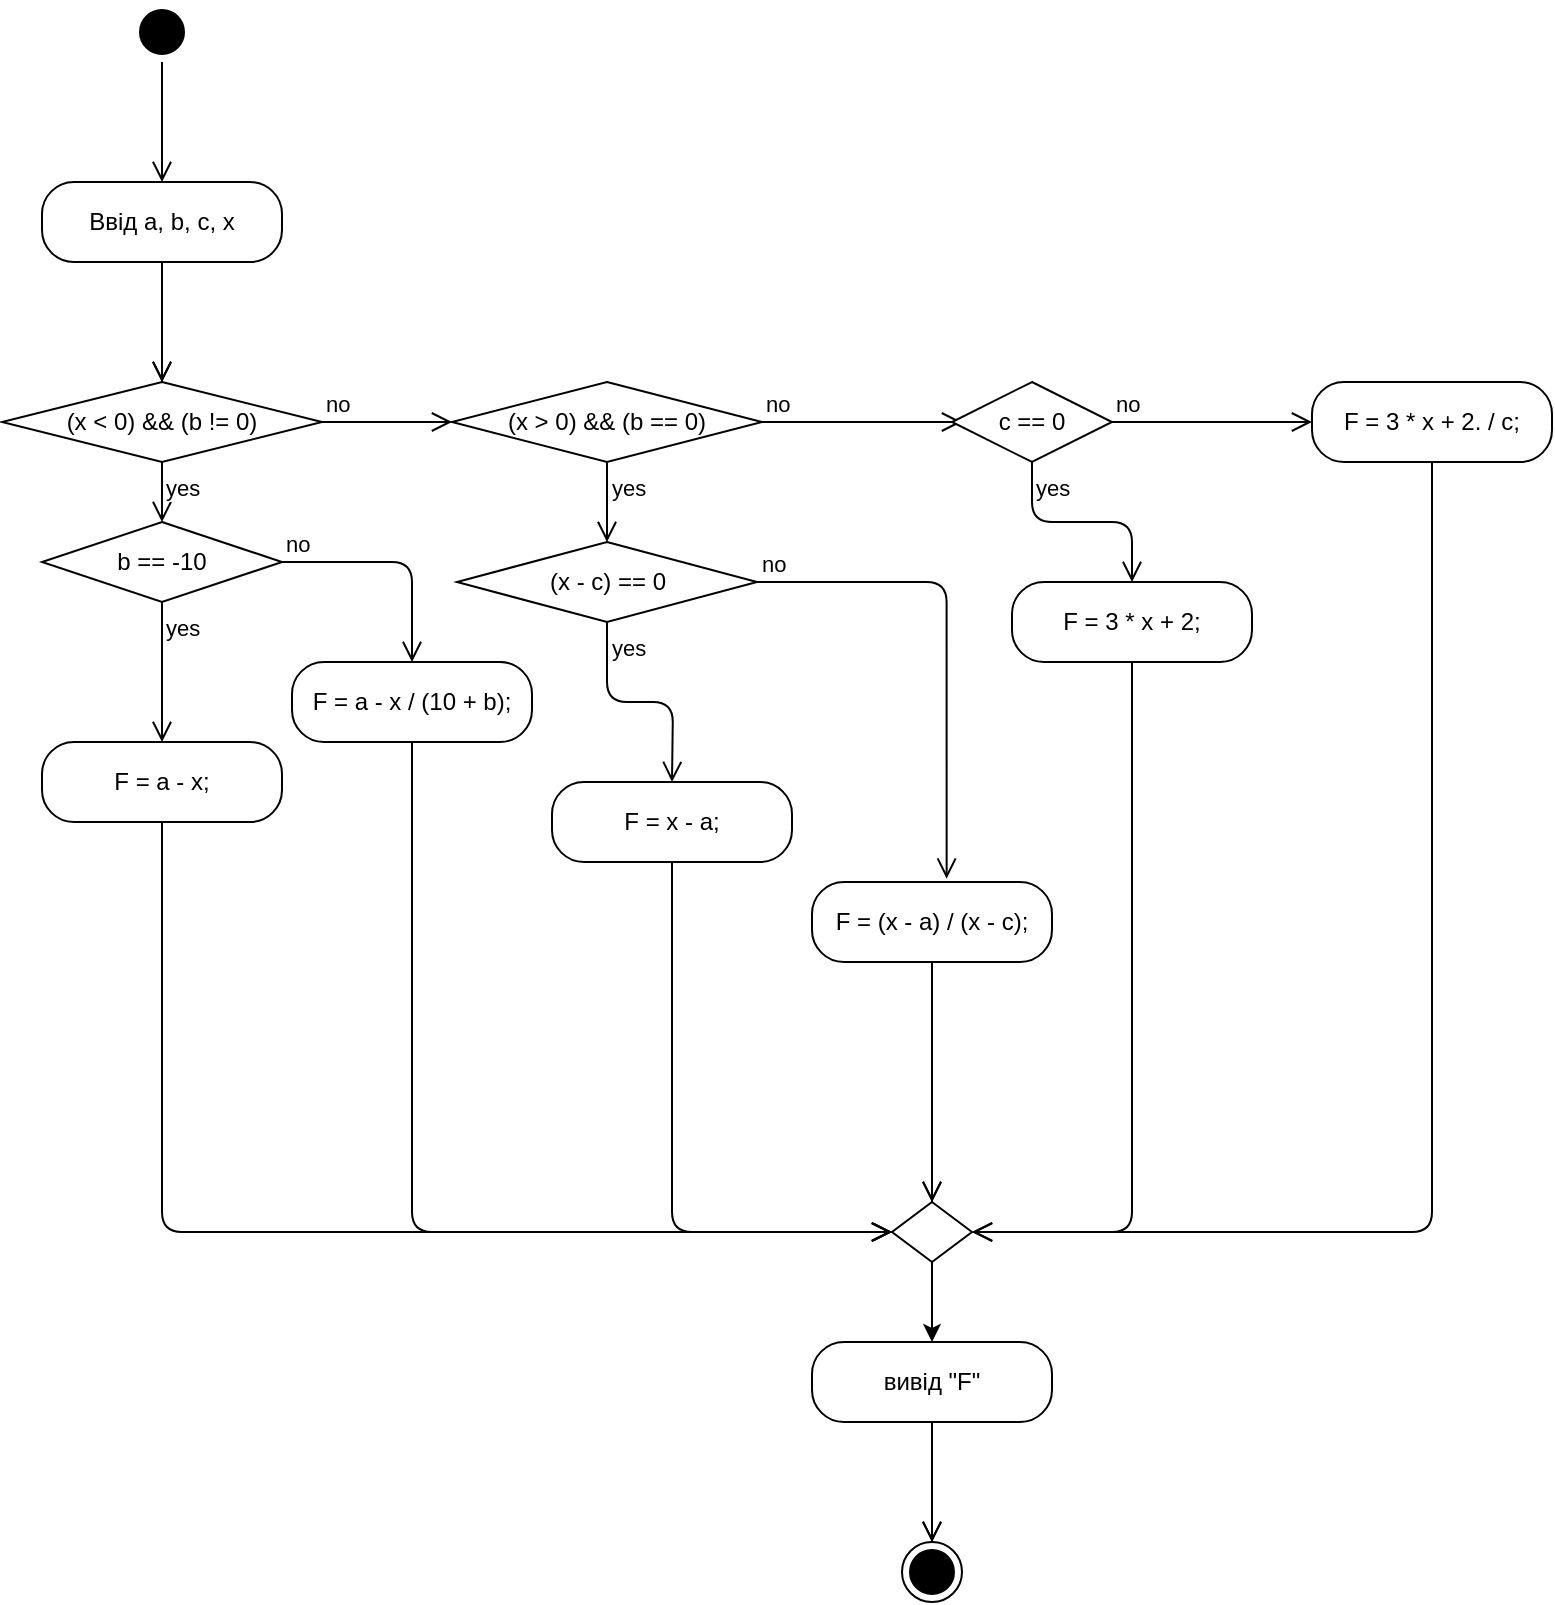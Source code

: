 <mxfile version="13.8.0" type="device"><diagram id="_zxZsBG4DTkRxUMZkxQ4" name="Page-1"><mxGraphModel dx="1303" dy="687" grid="1" gridSize="10" guides="1" tooltips="1" connect="1" arrows="1" fold="1" page="1" pageScale="1" pageWidth="850" pageHeight="1100" math="0" shadow="0"><root><mxCell id="0"/><mxCell id="1" parent="0"/><mxCell id="l58DJEgABs4_Zm7oZV-9-1" value="" style="ellipse;html=1;shape=startState;fillColor=#000000;" vertex="1" parent="1"><mxGeometry x="430" y="50" width="30" height="30" as="geometry"/></mxCell><mxCell id="l58DJEgABs4_Zm7oZV-9-2" value="" style="edgeStyle=orthogonalEdgeStyle;html=1;verticalAlign=bottom;endArrow=open;endSize=8;" edge="1" source="l58DJEgABs4_Zm7oZV-9-1" parent="1"><mxGeometry relative="1" as="geometry"><mxPoint x="445" y="140" as="targetPoint"/></mxGeometry></mxCell><mxCell id="l58DJEgABs4_Zm7oZV-9-3" value="Ввід a, b, c, x" style="rounded=1;whiteSpace=wrap;html=1;arcSize=40;" vertex="1" parent="1"><mxGeometry x="385" y="140" width="120" height="40" as="geometry"/></mxCell><mxCell id="l58DJEgABs4_Zm7oZV-9-4" value="" style="edgeStyle=orthogonalEdgeStyle;html=1;verticalAlign=bottom;endArrow=open;endSize=8;" edge="1" source="l58DJEgABs4_Zm7oZV-9-8" parent="1"><mxGeometry relative="1" as="geometry"><mxPoint x="445" y="240" as="targetPoint"/></mxGeometry></mxCell><mxCell id="l58DJEgABs4_Zm7oZV-9-9" value="no" style="edgeStyle=orthogonalEdgeStyle;html=1;align=left;verticalAlign=bottom;endArrow=open;endSize=8;" edge="1" source="l58DJEgABs4_Zm7oZV-9-8" parent="1"><mxGeometry x="-1" relative="1" as="geometry"><mxPoint x="590" y="260" as="targetPoint"/></mxGeometry></mxCell><mxCell id="l58DJEgABs4_Zm7oZV-9-10" value="yes" style="edgeStyle=orthogonalEdgeStyle;html=1;align=left;verticalAlign=top;endArrow=open;endSize=8;entryX=0.5;entryY=0;entryDx=0;entryDy=0;" edge="1" source="l58DJEgABs4_Zm7oZV-9-8" parent="1" target="l58DJEgABs4_Zm7oZV-9-22"><mxGeometry x="-1" relative="1" as="geometry"><mxPoint x="450" y="340" as="targetPoint"/><Array as="points"><mxPoint x="445" y="310"/></Array></mxGeometry></mxCell><mxCell id="l58DJEgABs4_Zm7oZV-9-8" value="(x &amp;lt; 0) &amp;amp;&amp;amp; (b != 0)" style="rhombus;whiteSpace=wrap;html=1;" vertex="1" parent="1"><mxGeometry x="365" y="240" width="160" height="40" as="geometry"/></mxCell><mxCell id="l58DJEgABs4_Zm7oZV-9-18" value="" style="edgeStyle=orthogonalEdgeStyle;html=1;verticalAlign=bottom;endArrow=open;endSize=8;" edge="1" parent="1" source="l58DJEgABs4_Zm7oZV-9-3" target="l58DJEgABs4_Zm7oZV-9-8"><mxGeometry relative="1" as="geometry"><mxPoint x="445" y="240" as="targetPoint"/><mxPoint x="445" y="180" as="sourcePoint"/></mxGeometry></mxCell><mxCell id="l58DJEgABs4_Zm7oZV-9-19" value="(x &amp;gt; 0) &amp;amp;&amp;amp; (b == 0)" style="rhombus;whiteSpace=wrap;html=1;" vertex="1" parent="1"><mxGeometry x="590" y="240" width="155" height="40" as="geometry"/></mxCell><mxCell id="l58DJEgABs4_Zm7oZV-9-20" value="no" style="edgeStyle=orthogonalEdgeStyle;html=1;align=left;verticalAlign=bottom;endArrow=open;endSize=8;" edge="1" source="l58DJEgABs4_Zm7oZV-9-19" parent="1"><mxGeometry x="-1" relative="1" as="geometry"><mxPoint x="845" y="260" as="targetPoint"/></mxGeometry></mxCell><mxCell id="l58DJEgABs4_Zm7oZV-9-21" value="yes" style="edgeStyle=orthogonalEdgeStyle;html=1;align=left;verticalAlign=top;endArrow=open;endSize=8;entryX=0.5;entryY=0;entryDx=0;entryDy=0;" edge="1" source="l58DJEgABs4_Zm7oZV-9-19" parent="1" target="l58DJEgABs4_Zm7oZV-9-29"><mxGeometry x="-1" relative="1" as="geometry"><mxPoint x="705" y="340" as="targetPoint"/><Array as="points"><mxPoint x="667" y="310"/></Array></mxGeometry></mxCell><mxCell id="l58DJEgABs4_Zm7oZV-9-22" value="b == -10" style="rhombus;whiteSpace=wrap;html=1;" vertex="1" parent="1"><mxGeometry x="385" y="310" width="120" height="40" as="geometry"/></mxCell><mxCell id="l58DJEgABs4_Zm7oZV-9-23" value="no" style="edgeStyle=orthogonalEdgeStyle;html=1;align=left;verticalAlign=bottom;endArrow=open;endSize=8;entryX=0.5;entryY=0;entryDx=0;entryDy=0;" edge="1" source="l58DJEgABs4_Zm7oZV-9-22" parent="1" target="l58DJEgABs4_Zm7oZV-9-27"><mxGeometry x="-1" relative="1" as="geometry"><mxPoint x="590" y="360" as="targetPoint"/></mxGeometry></mxCell><mxCell id="l58DJEgABs4_Zm7oZV-9-26" value="" style="edgeStyle=orthogonalEdgeStyle;html=1;verticalAlign=bottom;endArrow=open;endSize=8;entryX=0;entryY=0.5;entryDx=0;entryDy=0;" edge="1" source="l58DJEgABs4_Zm7oZV-9-25" parent="1" target="l58DJEgABs4_Zm7oZV-9-50"><mxGeometry relative="1" as="geometry"><mxPoint x="810" y="670" as="targetPoint"/><Array as="points"><mxPoint x="445" y="665"/></Array></mxGeometry></mxCell><mxCell id="l58DJEgABs4_Zm7oZV-9-27" value="F = a - x / (10 + b);" style="rounded=1;whiteSpace=wrap;html=1;arcSize=40;" vertex="1" parent="1"><mxGeometry x="510" y="380" width="120" height="40" as="geometry"/></mxCell><mxCell id="l58DJEgABs4_Zm7oZV-9-28" value="" style="edgeStyle=orthogonalEdgeStyle;html=1;verticalAlign=bottom;endArrow=open;endSize=8;entryX=0;entryY=0.5;entryDx=0;entryDy=0;" edge="1" source="l58DJEgABs4_Zm7oZV-9-27" parent="1" target="l58DJEgABs4_Zm7oZV-9-50"><mxGeometry relative="1" as="geometry"><mxPoint x="810" y="670" as="targetPoint"/><Array as="points"><mxPoint x="570" y="665"/></Array></mxGeometry></mxCell><mxCell id="l58DJEgABs4_Zm7oZV-9-29" value="(x - c) == 0" style="rhombus;whiteSpace=wrap;html=1;" vertex="1" parent="1"><mxGeometry x="592.5" y="320" width="150" height="40" as="geometry"/></mxCell><mxCell id="l58DJEgABs4_Zm7oZV-9-30" value="no" style="edgeStyle=orthogonalEdgeStyle;html=1;align=left;verticalAlign=bottom;endArrow=open;endSize=8;entryX=0.561;entryY=-0.042;entryDx=0;entryDy=0;entryPerimeter=0;" edge="1" source="l58DJEgABs4_Zm7oZV-9-29" parent="1" target="l58DJEgABs4_Zm7oZV-9-34"><mxGeometry x="-1" relative="1" as="geometry"><mxPoint x="840" y="360" as="targetPoint"/></mxGeometry></mxCell><mxCell id="l58DJEgABs4_Zm7oZV-9-31" value="yes" style="edgeStyle=orthogonalEdgeStyle;html=1;align=left;verticalAlign=top;endArrow=open;endSize=8;" edge="1" source="l58DJEgABs4_Zm7oZV-9-29" parent="1"><mxGeometry x="-1" relative="1" as="geometry"><mxPoint x="700" y="440" as="targetPoint"/></mxGeometry></mxCell><mxCell id="l58DJEgABs4_Zm7oZV-9-32" value="F = x - a;" style="rounded=1;whiteSpace=wrap;html=1;arcSize=40;" vertex="1" parent="1"><mxGeometry x="640" y="440" width="120" height="40" as="geometry"/></mxCell><mxCell id="l58DJEgABs4_Zm7oZV-9-33" value="" style="edgeStyle=orthogonalEdgeStyle;html=1;verticalAlign=bottom;endArrow=open;endSize=8;entryX=0;entryY=0.5;entryDx=0;entryDy=0;" edge="1" source="l58DJEgABs4_Zm7oZV-9-32" parent="1" target="l58DJEgABs4_Zm7oZV-9-50"><mxGeometry relative="1" as="geometry"><mxPoint x="700" y="540" as="targetPoint"/><Array as="points"><mxPoint x="700" y="665"/></Array></mxGeometry></mxCell><mxCell id="l58DJEgABs4_Zm7oZV-9-34" value="F = (x - a) / (x - c);" style="rounded=1;whiteSpace=wrap;html=1;arcSize=40;" vertex="1" parent="1"><mxGeometry x="770" y="490" width="120" height="40" as="geometry"/></mxCell><mxCell id="l58DJEgABs4_Zm7oZV-9-35" value="" style="edgeStyle=orthogonalEdgeStyle;html=1;verticalAlign=bottom;endArrow=open;endSize=8;" edge="1" source="l58DJEgABs4_Zm7oZV-9-50" parent="1"><mxGeometry relative="1" as="geometry"><mxPoint x="830" y="650" as="targetPoint"/><Array as="points"><mxPoint x="830" y="641"/></Array></mxGeometry></mxCell><mxCell id="l58DJEgABs4_Zm7oZV-9-36" value="c == 0" style="rhombus;whiteSpace=wrap;html=1;" vertex="1" parent="1"><mxGeometry x="840" y="240" width="80" height="40" as="geometry"/></mxCell><mxCell id="l58DJEgABs4_Zm7oZV-9-37" value="no" style="edgeStyle=orthogonalEdgeStyle;html=1;align=left;verticalAlign=bottom;endArrow=open;endSize=8;" edge="1" source="l58DJEgABs4_Zm7oZV-9-36" parent="1"><mxGeometry x="-1" relative="1" as="geometry"><mxPoint x="1020" y="260" as="targetPoint"/></mxGeometry></mxCell><mxCell id="l58DJEgABs4_Zm7oZV-9-38" value="yes" style="edgeStyle=orthogonalEdgeStyle;html=1;align=left;verticalAlign=top;endArrow=open;endSize=8;entryX=0.5;entryY=0;entryDx=0;entryDy=0;" edge="1" source="l58DJEgABs4_Zm7oZV-9-36" parent="1" target="l58DJEgABs4_Zm7oZV-9-42"><mxGeometry x="-1" relative="1" as="geometry"><mxPoint x="880" y="340" as="targetPoint"/></mxGeometry></mxCell><mxCell id="l58DJEgABs4_Zm7oZV-9-42" value="F = 3 * x + 2;" style="rounded=1;whiteSpace=wrap;html=1;arcSize=40;" vertex="1" parent="1"><mxGeometry x="870" y="340" width="120" height="40" as="geometry"/></mxCell><mxCell id="l58DJEgABs4_Zm7oZV-9-43" value="" style="edgeStyle=orthogonalEdgeStyle;html=1;verticalAlign=bottom;endArrow=open;endSize=8;entryX=1;entryY=0.5;entryDx=0;entryDy=0;" edge="1" source="l58DJEgABs4_Zm7oZV-9-42" parent="1" target="l58DJEgABs4_Zm7oZV-9-50"><mxGeometry relative="1" as="geometry"><mxPoint x="930" y="440" as="targetPoint"/><Array as="points"><mxPoint x="930" y="665"/></Array></mxGeometry></mxCell><mxCell id="l58DJEgABs4_Zm7oZV-9-44" value="F = 3 * x + 2. / c;" style="rounded=1;whiteSpace=wrap;html=1;arcSize=40;" vertex="1" parent="1"><mxGeometry x="1020" y="240" width="120" height="40" as="geometry"/></mxCell><mxCell id="l58DJEgABs4_Zm7oZV-9-45" value="" style="edgeStyle=orthogonalEdgeStyle;html=1;verticalAlign=bottom;endArrow=open;endSize=8;entryX=1;entryY=0.5;entryDx=0;entryDy=0;" edge="1" source="l58DJEgABs4_Zm7oZV-9-44" parent="1" target="l58DJEgABs4_Zm7oZV-9-50"><mxGeometry relative="1" as="geometry"><mxPoint x="1080" y="340" as="targetPoint"/><Array as="points"><mxPoint x="1080" y="665"/></Array></mxGeometry></mxCell><mxCell id="l58DJEgABs4_Zm7oZV-9-46" value="вивід &quot;F&quot;" style="rounded=1;whiteSpace=wrap;html=1;arcSize=40;" vertex="1" parent="1"><mxGeometry x="770" y="720" width="120" height="40" as="geometry"/></mxCell><mxCell id="l58DJEgABs4_Zm7oZV-9-47" value="" style="edgeStyle=orthogonalEdgeStyle;html=1;verticalAlign=bottom;endArrow=open;endSize=8;" edge="1" source="l58DJEgABs4_Zm7oZV-9-48" parent="1"><mxGeometry relative="1" as="geometry"><mxPoint x="830" y="820" as="targetPoint"/></mxGeometry></mxCell><mxCell id="l58DJEgABs4_Zm7oZV-9-48" value="" style="ellipse;html=1;shape=endState;fillColor=#000000;" vertex="1" parent="1"><mxGeometry x="815" y="820" width="30" height="30" as="geometry"/></mxCell><mxCell id="l58DJEgABs4_Zm7oZV-9-49" value="" style="edgeStyle=orthogonalEdgeStyle;html=1;verticalAlign=bottom;endArrow=open;endSize=8;" edge="1" parent="1" source="l58DJEgABs4_Zm7oZV-9-46" target="l58DJEgABs4_Zm7oZV-9-48"><mxGeometry relative="1" as="geometry"><mxPoint x="830" y="820" as="targetPoint"/><mxPoint x="830" y="760" as="sourcePoint"/></mxGeometry></mxCell><mxCell id="l58DJEgABs4_Zm7oZV-9-53" value="" style="edgeStyle=orthogonalEdgeStyle;rounded=0;orthogonalLoop=1;jettySize=auto;html=1;" edge="1" parent="1" source="l58DJEgABs4_Zm7oZV-9-50" target="l58DJEgABs4_Zm7oZV-9-46"><mxGeometry relative="1" as="geometry"/></mxCell><mxCell id="l58DJEgABs4_Zm7oZV-9-50" value="" style="rhombus;whiteSpace=wrap;html=1;" vertex="1" parent="1"><mxGeometry x="810" y="650" width="40" height="30" as="geometry"/></mxCell><mxCell id="l58DJEgABs4_Zm7oZV-9-51" value="" style="edgeStyle=orthogonalEdgeStyle;html=1;verticalAlign=bottom;endArrow=open;endSize=8;" edge="1" parent="1" source="l58DJEgABs4_Zm7oZV-9-34" target="l58DJEgABs4_Zm7oZV-9-50"><mxGeometry relative="1" as="geometry"><mxPoint x="830" y="650" as="targetPoint"/><mxPoint x="830" y="530" as="sourcePoint"/><Array as="points"/></mxGeometry></mxCell><mxCell id="l58DJEgABs4_Zm7oZV-9-25" value="F = a - x;" style="rounded=1;whiteSpace=wrap;html=1;arcSize=40;" vertex="1" parent="1"><mxGeometry x="385" y="420" width="120" height="40" as="geometry"/></mxCell><mxCell id="l58DJEgABs4_Zm7oZV-9-52" value="yes" style="edgeStyle=orthogonalEdgeStyle;html=1;align=left;verticalAlign=top;endArrow=open;endSize=8;" edge="1" parent="1" source="l58DJEgABs4_Zm7oZV-9-22"><mxGeometry x="-1" relative="1" as="geometry"><mxPoint x="445" y="420" as="targetPoint"/><mxPoint x="445.0" y="350.0" as="sourcePoint"/><Array as="points"><mxPoint x="445" y="420"/></Array></mxGeometry></mxCell></root></mxGraphModel></diagram></mxfile>